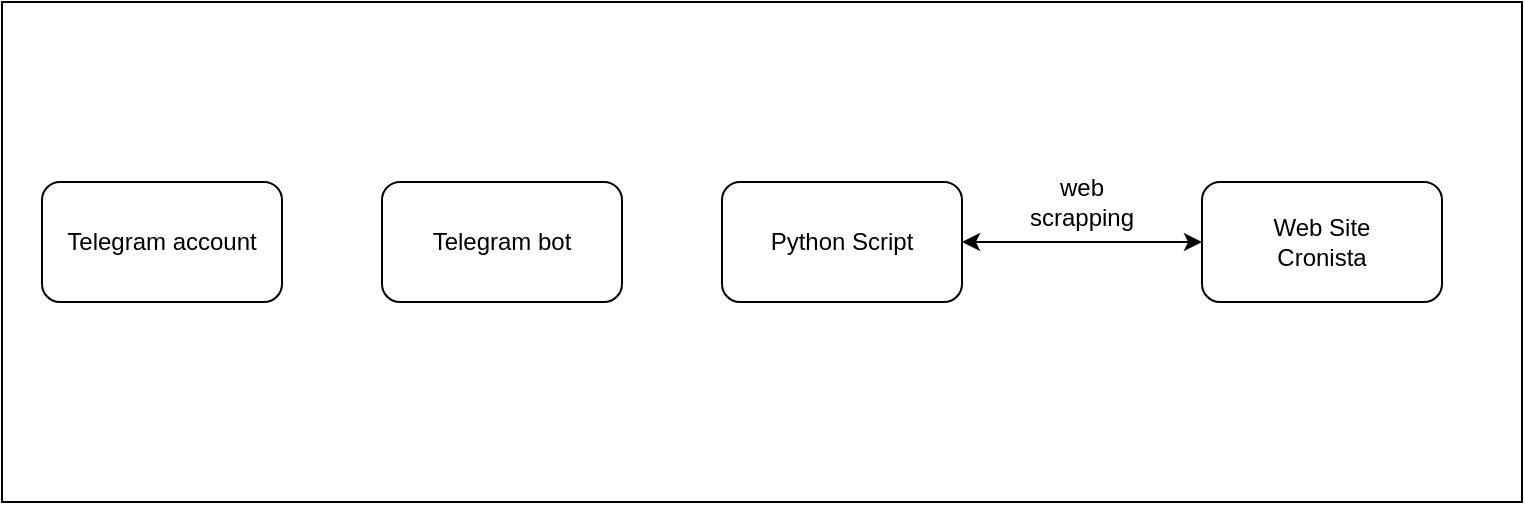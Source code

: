 <mxfile version="14.0.1" type="github"><diagram id="LLYMfR5nDYzxfXHtb1jq" name="Page-1"><mxGraphModel dx="841" dy="630" grid="1" gridSize="10" guides="1" tooltips="1" connect="1" arrows="1" fold="1" page="1" pageScale="1" pageWidth="827" pageHeight="1169" math="0" shadow="0"><root><mxCell id="0"/><mxCell id="1" parent="0"/><mxCell id="uI1hJ7xki1jLdDKx2xTR-10" value="" style="rounded=0;whiteSpace=wrap;html=1;" vertex="1" parent="1"><mxGeometry x="40" y="180" width="760" height="250" as="geometry"/></mxCell><mxCell id="uI1hJ7xki1jLdDKx2xTR-1" value="Telegram bot" style="rounded=1;whiteSpace=wrap;html=1;" vertex="1" parent="1"><mxGeometry x="230" y="270" width="120" height="60" as="geometry"/></mxCell><mxCell id="uI1hJ7xki1jLdDKx2xTR-2" value="Python Script" style="rounded=1;whiteSpace=wrap;html=1;" vertex="1" parent="1"><mxGeometry x="400" y="270" width="120" height="60" as="geometry"/></mxCell><mxCell id="uI1hJ7xki1jLdDKx2xTR-3" value="Web Site &lt;br&gt;Cronista" style="rounded=1;whiteSpace=wrap;html=1;" vertex="1" parent="1"><mxGeometry x="640" y="270" width="120" height="60" as="geometry"/></mxCell><mxCell id="uI1hJ7xki1jLdDKx2xTR-4" value="Telegram account" style="rounded=1;whiteSpace=wrap;html=1;" vertex="1" parent="1"><mxGeometry x="60" y="270" width="120" height="60" as="geometry"/></mxCell><mxCell id="uI1hJ7xki1jLdDKx2xTR-5" value="" style="endArrow=classic;startArrow=classic;html=1;exitX=1;exitY=0.5;exitDx=0;exitDy=0;entryX=0;entryY=0.5;entryDx=0;entryDy=0;" edge="1" parent="1" source="uI1hJ7xki1jLdDKx2xTR-2" target="uI1hJ7xki1jLdDKx2xTR-3"><mxGeometry width="50" height="50" relative="1" as="geometry"><mxPoint x="590" y="320" as="sourcePoint"/><mxPoint x="640" y="270" as="targetPoint"/></mxGeometry></mxCell><mxCell id="uI1hJ7xki1jLdDKx2xTR-6" value="web scrapping" style="text;html=1;strokeColor=none;fillColor=none;align=center;verticalAlign=middle;whiteSpace=wrap;rounded=0;" vertex="1" parent="1"><mxGeometry x="560" y="270" width="40" height="20" as="geometry"/></mxCell></root></mxGraphModel></diagram></mxfile>